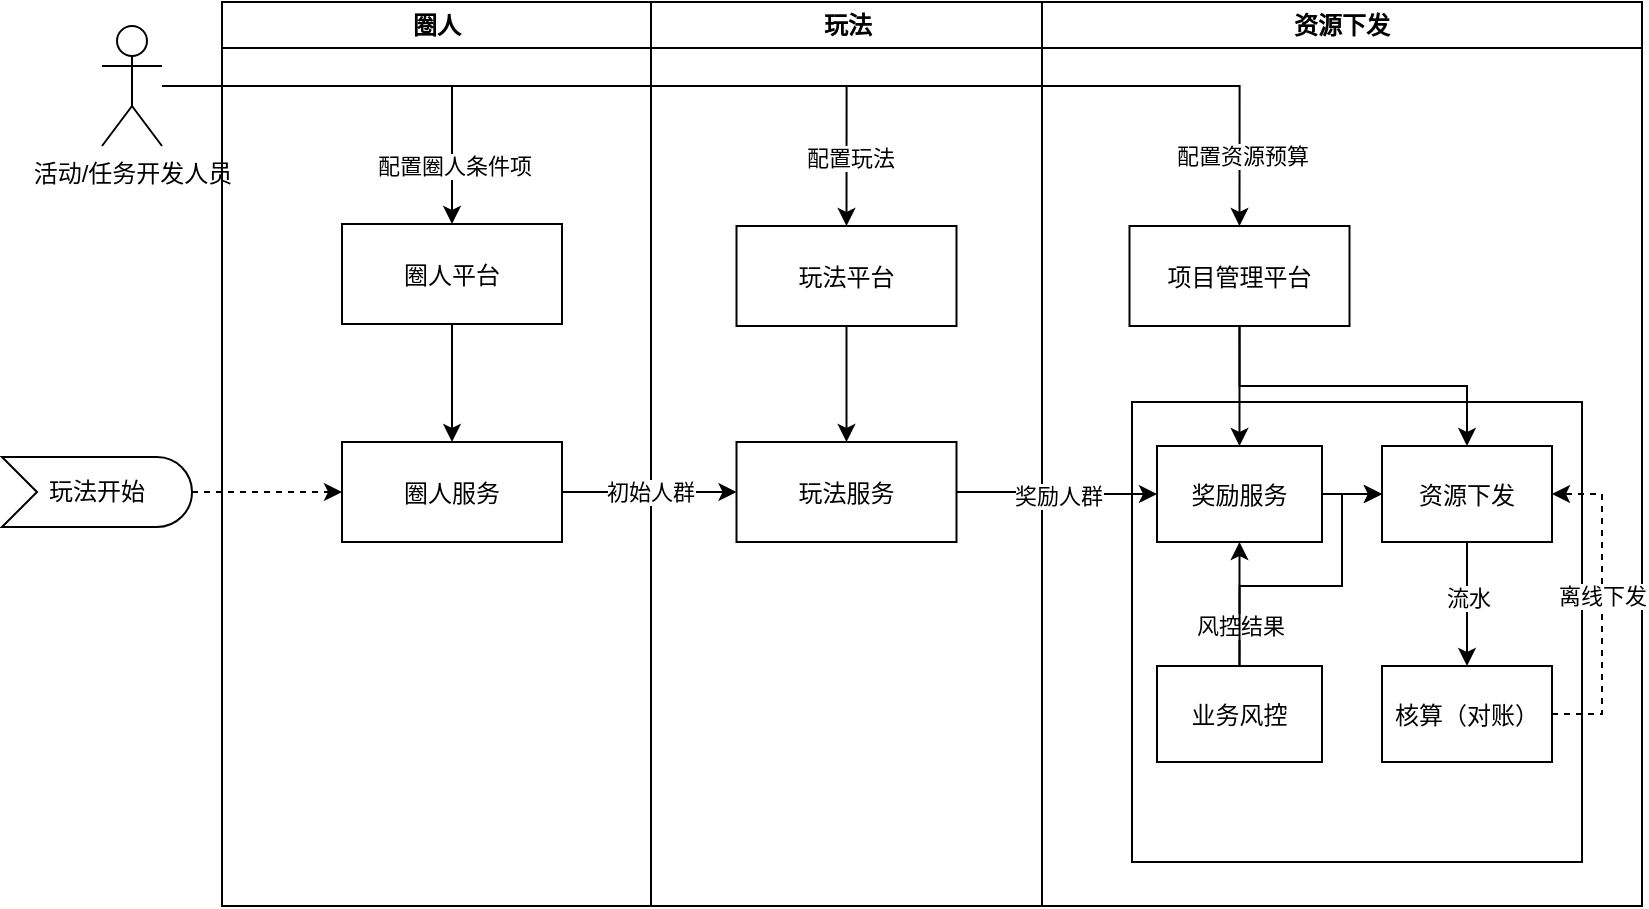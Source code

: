 <mxfile version="13.10.4" type="github">
  <diagram name="Page-1" id="e7e014a7-5840-1c2e-5031-d8a46d1fe8dd">
    <mxGraphModel dx="1426" dy="803" grid="1" gridSize="10" guides="1" tooltips="1" connect="1" arrows="1" fold="1" page="1" pageScale="1" pageWidth="1169" pageHeight="826" background="#ffffff" math="0" shadow="0">
      <root>
        <mxCell id="0" />
        <mxCell id="1" parent="0" />
        <mxCell id="2" value="圈人" style="swimlane;whiteSpace=wrap" parent="1" vertex="1">
          <mxGeometry x="230" y="128" width="214.5" height="452" as="geometry" />
        </mxCell>
        <mxCell id="Wkxa0QbtelDB-Q0z7keD-55" style="edgeStyle=orthogonalEdgeStyle;rounded=0;orthogonalLoop=1;jettySize=auto;html=1;entryX=0.5;entryY=0;entryDx=0;entryDy=0;" parent="2" source="7" target="8" edge="1">
          <mxGeometry relative="1" as="geometry" />
        </mxCell>
        <mxCell id="7" value="圈人平台" style="" parent="2" vertex="1">
          <mxGeometry x="60" y="111" width="110" height="50" as="geometry" />
        </mxCell>
        <mxCell id="8" value="圈人服务" style="" parent="2" vertex="1">
          <mxGeometry x="60" y="220" width="110" height="50" as="geometry" />
        </mxCell>
        <mxCell id="3" value="玩法" style="swimlane;whiteSpace=wrap" parent="1" vertex="1">
          <mxGeometry x="444.5" y="128" width="195.5" height="452" as="geometry" />
        </mxCell>
        <mxCell id="Wkxa0QbtelDB-Q0z7keD-56" style="edgeStyle=orthogonalEdgeStyle;rounded=0;orthogonalLoop=1;jettySize=auto;html=1;entryX=0.5;entryY=0;entryDx=0;entryDy=0;" parent="3" source="15" target="16" edge="1">
          <mxGeometry relative="1" as="geometry" />
        </mxCell>
        <mxCell id="15" value="玩法平台" style="" parent="3" vertex="1">
          <mxGeometry x="42.75" y="112" width="110" height="50" as="geometry" />
        </mxCell>
        <mxCell id="16" value="玩法服务" style="" parent="3" vertex="1">
          <mxGeometry x="42.75" y="220" width="110" height="50" as="geometry" />
        </mxCell>
        <mxCell id="4" value="资源下发" style="swimlane;whiteSpace=wrap" parent="1" vertex="1">
          <mxGeometry x="640" y="128" width="300" height="452" as="geometry" />
        </mxCell>
        <mxCell id="Wkxa0QbtelDB-Q0z7keD-42" value="" style="" parent="4" vertex="1">
          <mxGeometry x="45" y="200" width="225" height="230" as="geometry" />
        </mxCell>
        <mxCell id="PMtyJJm1HSsquo6dEPXw-30" style="edgeStyle=orthogonalEdgeStyle;rounded=0;orthogonalLoop=1;jettySize=auto;html=1;entryX=0.5;entryY=0;entryDx=0;entryDy=0;" edge="1" parent="4" source="Wkxa0QbtelDB-Q0z7keD-41" target="PMtyJJm1HSsquo6dEPXw-18">
          <mxGeometry relative="1" as="geometry" />
        </mxCell>
        <mxCell id="Wkxa0QbtelDB-Q0z7keD-41" value="项目管理平台" style="" parent="4" vertex="1">
          <mxGeometry x="43.75" y="112" width="110" height="50" as="geometry" />
        </mxCell>
        <mxCell id="PMtyJJm1HSsquo6dEPXw-22" style="edgeStyle=orthogonalEdgeStyle;rounded=0;orthogonalLoop=1;jettySize=auto;html=1;entryX=0;entryY=0.5;entryDx=0;entryDy=0;" edge="1" parent="4" source="PMtyJJm1HSsquo6dEPXw-18" target="PMtyJJm1HSsquo6dEPXw-19">
          <mxGeometry relative="1" as="geometry" />
        </mxCell>
        <mxCell id="PMtyJJm1HSsquo6dEPXw-18" value="奖励服务" style="" vertex="1" parent="4">
          <mxGeometry x="57.5" y="222" width="82.5" height="48" as="geometry" />
        </mxCell>
        <mxCell id="PMtyJJm1HSsquo6dEPXw-29" style="edgeStyle=orthogonalEdgeStyle;rounded=0;orthogonalLoop=1;jettySize=auto;html=1;entryX=0.5;entryY=0;entryDx=0;entryDy=0;" edge="1" parent="4" source="PMtyJJm1HSsquo6dEPXw-19" target="PMtyJJm1HSsquo6dEPXw-23">
          <mxGeometry relative="1" as="geometry" />
        </mxCell>
        <mxCell id="PMtyJJm1HSsquo6dEPXw-31" value="流水" style="edgeLabel;html=1;align=center;verticalAlign=middle;resizable=0;points=[];" vertex="1" connectable="0" parent="PMtyJJm1HSsquo6dEPXw-29">
          <mxGeometry x="-0.097" relative="1" as="geometry">
            <mxPoint as="offset" />
          </mxGeometry>
        </mxCell>
        <mxCell id="PMtyJJm1HSsquo6dEPXw-19" value="资源下发" style="" vertex="1" parent="4">
          <mxGeometry x="170" y="222" width="85" height="48" as="geometry" />
        </mxCell>
        <mxCell id="PMtyJJm1HSsquo6dEPXw-35" style="edgeStyle=orthogonalEdgeStyle;rounded=0;orthogonalLoop=1;jettySize=auto;html=1;entryX=1;entryY=0.5;entryDx=0;entryDy=0;dashed=1;" edge="1" parent="4" source="PMtyJJm1HSsquo6dEPXw-23" target="PMtyJJm1HSsquo6dEPXw-19">
          <mxGeometry relative="1" as="geometry">
            <Array as="points">
              <mxPoint x="280" y="356" />
              <mxPoint x="280" y="246" />
            </Array>
          </mxGeometry>
        </mxCell>
        <mxCell id="PMtyJJm1HSsquo6dEPXw-36" value="离线下发" style="edgeLabel;html=1;align=center;verticalAlign=middle;resizable=0;points=[];" vertex="1" connectable="0" parent="PMtyJJm1HSsquo6dEPXw-35">
          <mxGeometry x="0.048" relative="1" as="geometry">
            <mxPoint as="offset" />
          </mxGeometry>
        </mxCell>
        <mxCell id="PMtyJJm1HSsquo6dEPXw-23" value="核算（对账）" style="" vertex="1" parent="4">
          <mxGeometry x="170" y="332" width="85" height="48" as="geometry" />
        </mxCell>
        <mxCell id="PMtyJJm1HSsquo6dEPXw-28" style="edgeStyle=orthogonalEdgeStyle;rounded=0;orthogonalLoop=1;jettySize=auto;html=1;entryX=0.5;entryY=1;entryDx=0;entryDy=0;" edge="1" parent="4" source="PMtyJJm1HSsquo6dEPXw-27" target="PMtyJJm1HSsquo6dEPXw-18">
          <mxGeometry relative="1" as="geometry" />
        </mxCell>
        <mxCell id="PMtyJJm1HSsquo6dEPXw-32" value="风控结果" style="edgeLabel;html=1;align=center;verticalAlign=middle;resizable=0;points=[];" vertex="1" connectable="0" parent="PMtyJJm1HSsquo6dEPXw-28">
          <mxGeometry x="0.097" relative="1" as="geometry">
            <mxPoint x="-0.05" y="14" as="offset" />
          </mxGeometry>
        </mxCell>
        <mxCell id="PMtyJJm1HSsquo6dEPXw-39" style="edgeStyle=orthogonalEdgeStyle;rounded=0;orthogonalLoop=1;jettySize=auto;html=1;entryX=0;entryY=0.5;entryDx=0;entryDy=0;exitX=0.5;exitY=0;exitDx=0;exitDy=0;" edge="1" parent="4" source="PMtyJJm1HSsquo6dEPXw-27" target="PMtyJJm1HSsquo6dEPXw-19">
          <mxGeometry relative="1" as="geometry">
            <Array as="points">
              <mxPoint x="99" y="292" />
              <mxPoint x="150" y="292" />
              <mxPoint x="150" y="246" />
            </Array>
          </mxGeometry>
        </mxCell>
        <mxCell id="PMtyJJm1HSsquo6dEPXw-27" value="业务风控" style="" vertex="1" parent="4">
          <mxGeometry x="57.5" y="332" width="82.5" height="48" as="geometry" />
        </mxCell>
        <mxCell id="Wkxa0QbtelDB-Q0z7keD-57" style="edgeStyle=orthogonalEdgeStyle;rounded=0;orthogonalLoop=1;jettySize=auto;html=1;exitX=0.5;exitY=1;exitDx=0;exitDy=0;" parent="4" source="Wkxa0QbtelDB-Q0z7keD-41" target="PMtyJJm1HSsquo6dEPXw-19" edge="1">
          <mxGeometry relative="1" as="geometry" />
        </mxCell>
        <mxCell id="Wkxa0QbtelDB-Q0z7keD-45" style="edgeStyle=orthogonalEdgeStyle;rounded=0;orthogonalLoop=1;jettySize=auto;html=1;entryX=0.5;entryY=0;entryDx=0;entryDy=0;" parent="1" source="Wkxa0QbtelDB-Q0z7keD-44" target="7" edge="1">
          <mxGeometry relative="1" as="geometry" />
        </mxCell>
        <mxCell id="Wkxa0QbtelDB-Q0z7keD-48" value="配置圈人条件项" style="edgeLabel;html=1;align=center;verticalAlign=middle;resizable=0;points=[];" parent="Wkxa0QbtelDB-Q0z7keD-45" vertex="1" connectable="0">
          <mxGeometry x="0.727" y="1" relative="1" as="geometry">
            <mxPoint as="offset" />
          </mxGeometry>
        </mxCell>
        <mxCell id="Wkxa0QbtelDB-Q0z7keD-46" style="edgeStyle=orthogonalEdgeStyle;rounded=0;orthogonalLoop=1;jettySize=auto;html=1;entryX=0.5;entryY=0;entryDx=0;entryDy=0;" parent="1" source="Wkxa0QbtelDB-Q0z7keD-44" target="15" edge="1">
          <mxGeometry relative="1" as="geometry" />
        </mxCell>
        <mxCell id="Wkxa0QbtelDB-Q0z7keD-49" value="配置玩法" style="edgeLabel;html=1;align=center;verticalAlign=middle;resizable=0;points=[];" parent="Wkxa0QbtelDB-Q0z7keD-46" vertex="1" connectable="0">
          <mxGeometry x="0.836" y="1" relative="1" as="geometry">
            <mxPoint as="offset" />
          </mxGeometry>
        </mxCell>
        <mxCell id="Wkxa0QbtelDB-Q0z7keD-47" style="edgeStyle=orthogonalEdgeStyle;rounded=0;orthogonalLoop=1;jettySize=auto;html=1;entryX=0.5;entryY=0;entryDx=0;entryDy=0;" parent="1" source="Wkxa0QbtelDB-Q0z7keD-44" target="Wkxa0QbtelDB-Q0z7keD-41" edge="1">
          <mxGeometry relative="1" as="geometry" />
        </mxCell>
        <mxCell id="Wkxa0QbtelDB-Q0z7keD-50" value="配置资源预算" style="edgeLabel;html=1;align=center;verticalAlign=middle;resizable=0;points=[];" parent="Wkxa0QbtelDB-Q0z7keD-47" vertex="1" connectable="0">
          <mxGeometry x="0.885" y="1" relative="1" as="geometry">
            <mxPoint as="offset" />
          </mxGeometry>
        </mxCell>
        <mxCell id="Wkxa0QbtelDB-Q0z7keD-44" value="活动/任务开发人员" style="shape=umlActor;verticalLabelPosition=bottom;verticalAlign=top;html=1;outlineConnect=0;" parent="1" vertex="1">
          <mxGeometry x="170" y="140" width="30" height="60" as="geometry" />
        </mxCell>
        <mxCell id="Wkxa0QbtelDB-Q0z7keD-58" value="初始人群" style="edgeStyle=orthogonalEdgeStyle;rounded=0;orthogonalLoop=1;jettySize=auto;html=1;entryX=0;entryY=0.5;entryDx=0;entryDy=0;" parent="1" source="8" target="16" edge="1">
          <mxGeometry relative="1" as="geometry" />
        </mxCell>
        <mxCell id="Wkxa0QbtelDB-Q0z7keD-59" style="edgeStyle=orthogonalEdgeStyle;rounded=0;orthogonalLoop=1;jettySize=auto;html=1;entryX=0;entryY=0.5;entryDx=0;entryDy=0;" parent="1" source="16" target="PMtyJJm1HSsquo6dEPXw-18" edge="1">
          <mxGeometry relative="1" as="geometry" />
        </mxCell>
        <mxCell id="Wkxa0QbtelDB-Q0z7keD-60" value="奖励人群" style="edgeLabel;html=1;align=center;verticalAlign=middle;resizable=0;points=[];" parent="Wkxa0QbtelDB-Q0z7keD-59" vertex="1" connectable="0">
          <mxGeometry x="0.02" y="-1" relative="1" as="geometry">
            <mxPoint as="offset" />
          </mxGeometry>
        </mxCell>
        <mxCell id="PMtyJJm1HSsquo6dEPXw-38" style="edgeStyle=orthogonalEdgeStyle;rounded=0;orthogonalLoop=1;jettySize=auto;html=1;entryX=0;entryY=0.5;entryDx=0;entryDy=0;dashed=1;" edge="1" parent="1" source="PMtyJJm1HSsquo6dEPXw-37" target="8">
          <mxGeometry relative="1" as="geometry" />
        </mxCell>
        <mxCell id="PMtyJJm1HSsquo6dEPXw-37" value="玩法开始" style="html=1;outlineConnect=0;whiteSpace=wrap;shape=mxgraph.archimate3.event;fillColor=#FFFFFF;" vertex="1" parent="1">
          <mxGeometry x="120" y="355.5" width="95" height="35" as="geometry" />
        </mxCell>
      </root>
    </mxGraphModel>
  </diagram>
</mxfile>
